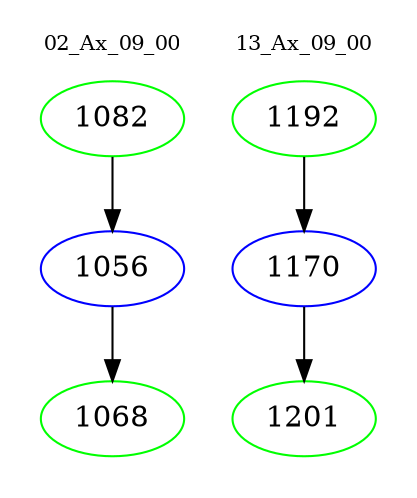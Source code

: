 digraph{
subgraph cluster_0 {
color = white
label = "02_Ax_09_00";
fontsize=10;
T0_1082 [label="1082", color="green"]
T0_1082 -> T0_1056 [color="black"]
T0_1056 [label="1056", color="blue"]
T0_1056 -> T0_1068 [color="black"]
T0_1068 [label="1068", color="green"]
}
subgraph cluster_1 {
color = white
label = "13_Ax_09_00";
fontsize=10;
T1_1192 [label="1192", color="green"]
T1_1192 -> T1_1170 [color="black"]
T1_1170 [label="1170", color="blue"]
T1_1170 -> T1_1201 [color="black"]
T1_1201 [label="1201", color="green"]
}
}
